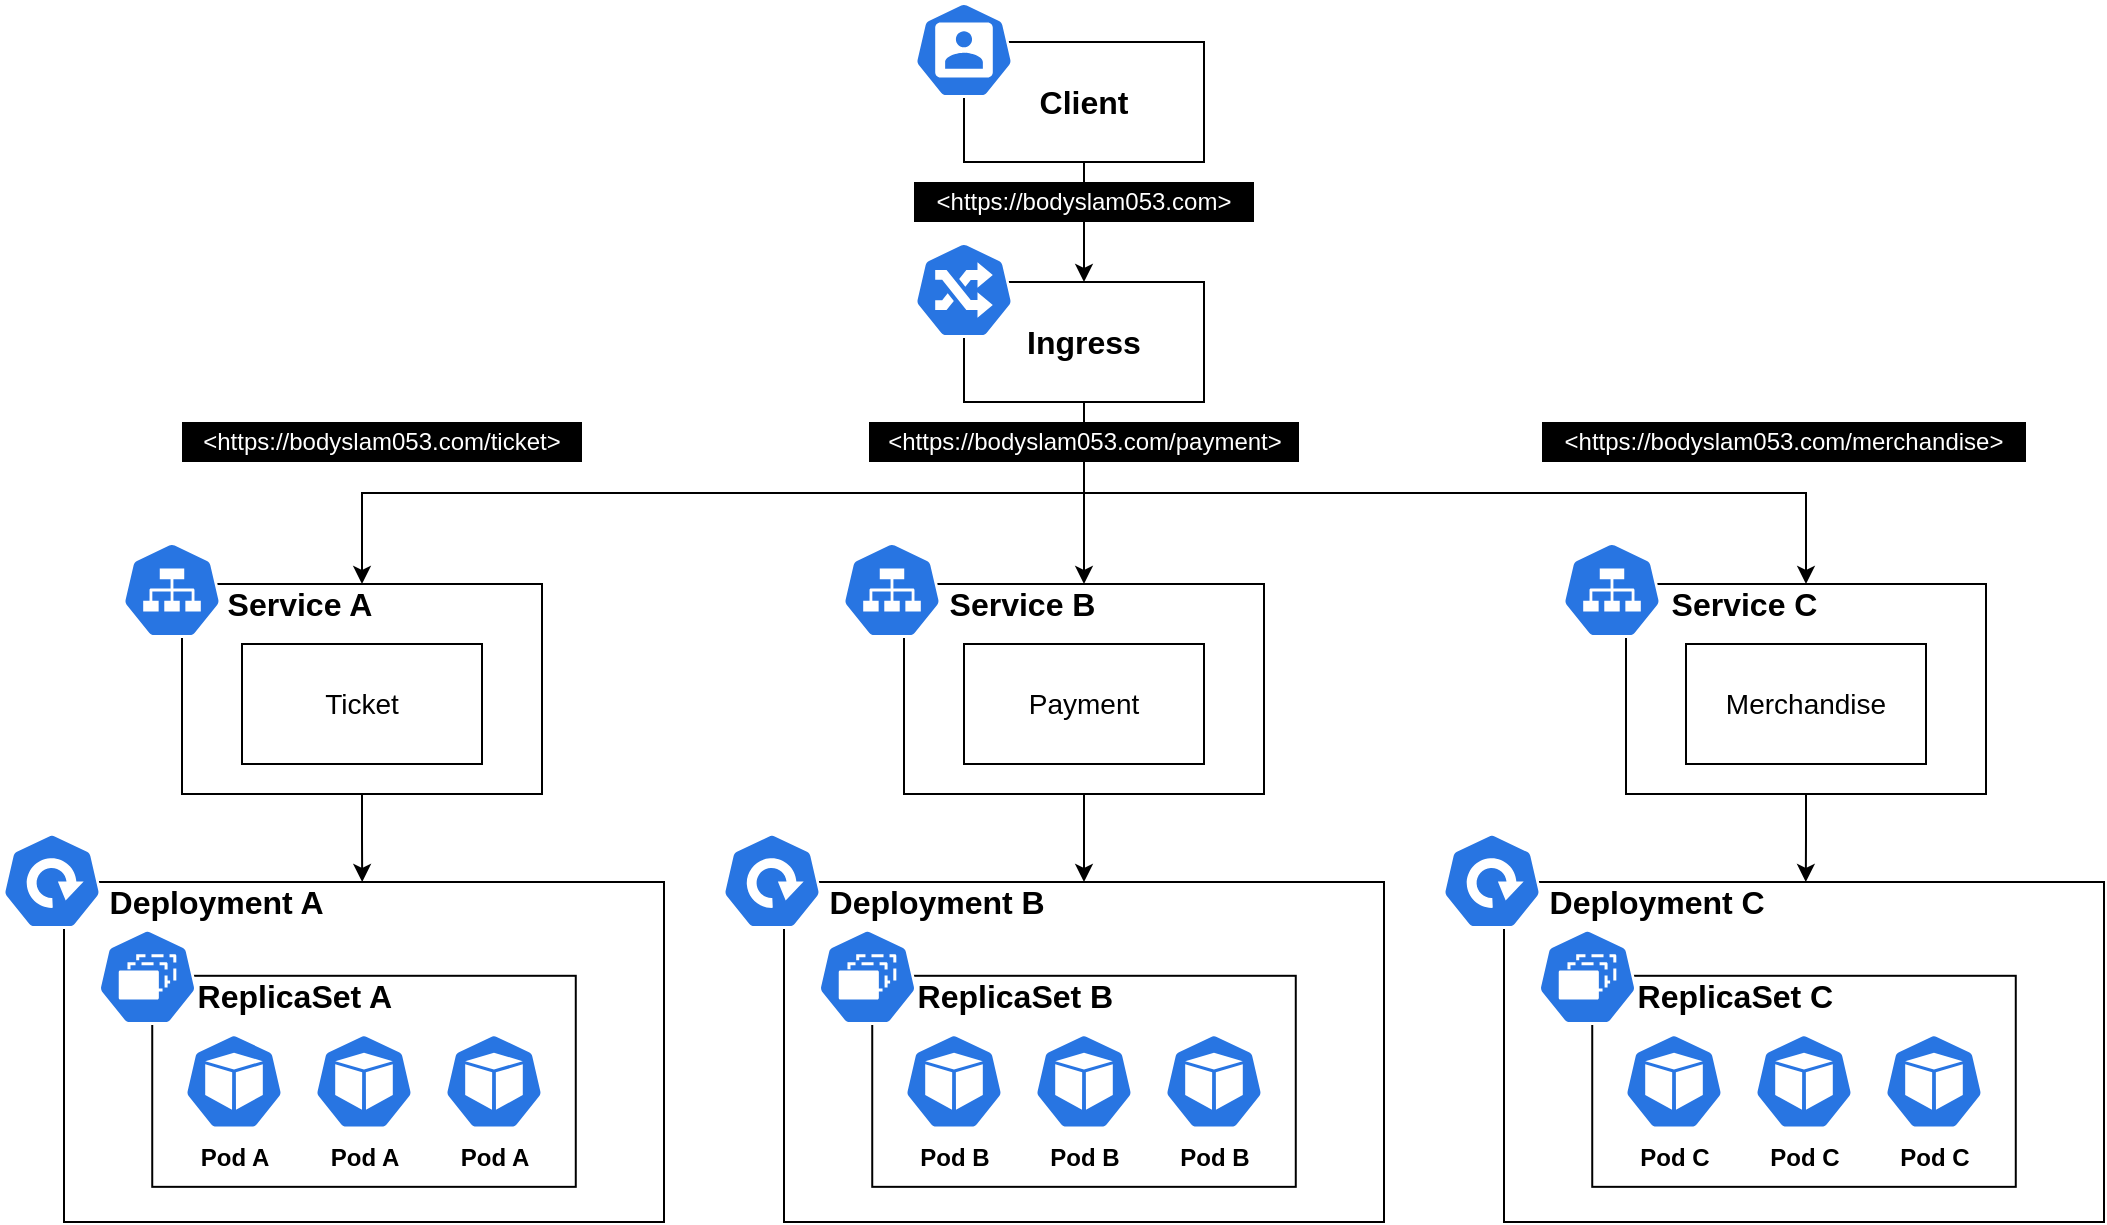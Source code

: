 <mxfile version="22.1.21" type="device">
  <diagram name="Page-1" id="EKRN2DYRQ_DGiYnYbv2F">
    <mxGraphModel dx="1042" dy="617" grid="1" gridSize="10" guides="1" tooltips="1" connect="1" arrows="1" fold="1" page="1" pageScale="1" pageWidth="1169" pageHeight="827" math="0" shadow="0">
      <root>
        <mxCell id="0" />
        <mxCell id="1" parent="0" />
        <mxCell id="bE6PycR4O1oquGe3UkHo-58" value="" style="edgeStyle=orthogonalEdgeStyle;rounded=0;orthogonalLoop=1;jettySize=auto;html=1;" parent="1" source="bE6PycR4O1oquGe3UkHo-1" target="bE6PycR4O1oquGe3UkHo-2" edge="1">
          <mxGeometry relative="1" as="geometry" />
        </mxCell>
        <mxCell id="bE6PycR4O1oquGe3UkHo-1" value="&lt;b&gt;&lt;font style=&quot;font-size: 16px;&quot;&gt;Client&lt;/font&gt;&lt;/b&gt;" style="rounded=0;whiteSpace=wrap;html=1;" parent="1" vertex="1">
          <mxGeometry x="531" y="90" width="120" height="60" as="geometry" />
        </mxCell>
        <mxCell id="bE6PycR4O1oquGe3UkHo-60" style="edgeStyle=orthogonalEdgeStyle;rounded=0;orthogonalLoop=1;jettySize=auto;html=1;entryX=0.5;entryY=0;entryDx=0;entryDy=0;exitX=0.5;exitY=1;exitDx=0;exitDy=0;" parent="1" source="bE6PycR4O1oquGe3UkHo-2" target="bE6PycR4O1oquGe3UkHo-47" edge="1">
          <mxGeometry relative="1" as="geometry" />
        </mxCell>
        <mxCell id="bE6PycR4O1oquGe3UkHo-63" style="edgeStyle=orthogonalEdgeStyle;rounded=0;orthogonalLoop=1;jettySize=auto;html=1;entryX=0.5;entryY=0;entryDx=0;entryDy=0;exitX=0.5;exitY=1;exitDx=0;exitDy=0;" parent="1" source="bE6PycR4O1oquGe3UkHo-2" target="bE6PycR4O1oquGe3UkHo-49" edge="1">
          <mxGeometry relative="1" as="geometry" />
        </mxCell>
        <mxCell id="bE6PycR4O1oquGe3UkHo-64" value="" style="edgeStyle=orthogonalEdgeStyle;rounded=0;orthogonalLoop=1;jettySize=auto;html=1;entryX=0.5;entryY=0;entryDx=0;entryDy=0;" parent="1" source="bE6PycR4O1oquGe3UkHo-2" edge="1" target="bE6PycR4O1oquGe3UkHo-48">
          <mxGeometry relative="1" as="geometry">
            <mxPoint x="585" y="360" as="targetPoint" />
          </mxGeometry>
        </mxCell>
        <mxCell id="bE6PycR4O1oquGe3UkHo-2" value="&lt;b&gt;&lt;font style=&quot;font-size: 16px;&quot;&gt;Ingress&lt;/font&gt;&lt;/b&gt;" style="rounded=0;whiteSpace=wrap;html=1;" parent="1" vertex="1">
          <mxGeometry x="531" y="210" width="120" height="60" as="geometry" />
        </mxCell>
        <mxCell id="bE6PycR4O1oquGe3UkHo-19" value="" style="group;movable=1;resizable=1;rotatable=1;deletable=1;editable=1;locked=0;connectable=1;" parent="1" vertex="1" connectable="0">
          <mxGeometry x="81" y="510" width="300" height="170" as="geometry" />
        </mxCell>
        <mxCell id="bE6PycR4O1oquGe3UkHo-18" value="&lt;h1 style=&quot;font-size: 16px;&quot;&gt;&lt;font style=&quot;font-size: 16px;&quot;&gt;&amp;nbsp; &amp;nbsp; Deployment A&lt;/font&gt;&lt;/h1&gt;&lt;p style=&quot;font-size: 16px;&quot;&gt;&lt;br&gt;&lt;/p&gt;" style="text;html=1;strokeColor=default;fillColor=none;spacing=5;spacingTop=-20;whiteSpace=wrap;overflow=hidden;rounded=0;movable=1;resizable=1;rotatable=1;deletable=1;editable=1;locked=0;connectable=1;" parent="bE6PycR4O1oquGe3UkHo-19" vertex="1">
          <mxGeometry width="300" height="170" as="geometry" />
        </mxCell>
        <mxCell id="bE6PycR4O1oquGe3UkHo-17" value="&lt;h1 style=&quot;font-size: 16px;&quot;&gt;&lt;font style=&quot;font-size: 16px;&quot;&gt;&amp;nbsp; &amp;nbsp; ReplicaSet A&lt;/font&gt;&lt;/h1&gt;&lt;p style=&quot;font-size: 16px;&quot;&gt;&lt;br&gt;&lt;/p&gt;" style="text;html=1;strokeColor=default;fillColor=none;spacing=5;spacingTop=-20;whiteSpace=wrap;overflow=hidden;rounded=0;movable=1;resizable=1;rotatable=1;deletable=1;editable=1;locked=0;connectable=1;" parent="bE6PycR4O1oquGe3UkHo-19" vertex="1">
          <mxGeometry x="44.118" y="46.9" width="211.765" height="105.52" as="geometry" />
        </mxCell>
        <mxCell id="8T-hJCSpSfjuMNclFOEV-6" value="" style="aspect=fixed;sketch=0;html=1;dashed=0;whitespace=wrap;fillColor=#2875E2;strokeColor=#ffffff;points=[[0.005,0.63,0],[0.1,0.2,0],[0.9,0.2,0],[0.5,0,0],[0.995,0.63,0],[0.72,0.99,0],[0.5,1,0],[0.28,0.99,0]];shape=mxgraph.kubernetes.icon2;prIcon=rs" vertex="1" parent="bE6PycR4O1oquGe3UkHo-19">
          <mxGeometry x="16.765" y="23.448" width="50" height="48" as="geometry" />
        </mxCell>
        <mxCell id="8T-hJCSpSfjuMNclFOEV-7" value="&lt;b&gt;Pod A&lt;/b&gt;" style="aspect=fixed;sketch=0;html=1;dashed=0;whitespace=wrap;fillColor=#2875E2;strokeColor=#ffffff;points=[[0.005,0.63,0],[0.1,0.2,0],[0.9,0.2,0],[0.5,0,0],[0.995,0.63,0],[0.72,0.99,0],[0.5,1,0],[0.28,0.99,0]];shape=mxgraph.kubernetes.icon2;prIcon=pod;labelPosition=center;verticalLabelPosition=bottom;align=center;verticalAlign=top;" vertex="1" parent="bE6PycR4O1oquGe3UkHo-19">
          <mxGeometry x="60.004" y="75.664" width="50" height="48" as="geometry" />
        </mxCell>
        <mxCell id="8T-hJCSpSfjuMNclFOEV-8" value="&lt;b&gt;Pod A&lt;/b&gt;" style="aspect=fixed;sketch=0;html=1;dashed=0;whitespace=wrap;fillColor=#2875E2;strokeColor=#ffffff;points=[[0.005,0.63,0],[0.1,0.2,0],[0.9,0.2,0],[0.5,0,0],[0.995,0.63,0],[0.72,0.99,0],[0.5,1,0],[0.28,0.99,0]];shape=mxgraph.kubernetes.icon2;prIcon=pod;labelPosition=center;verticalLabelPosition=bottom;align=center;verticalAlign=top;" vertex="1" parent="bE6PycR4O1oquGe3UkHo-19">
          <mxGeometry x="125" y="75.664" width="50" height="48" as="geometry" />
        </mxCell>
        <mxCell id="8T-hJCSpSfjuMNclFOEV-9" value="&lt;b&gt;Pod A&lt;/b&gt;" style="aspect=fixed;sketch=0;html=1;dashed=0;whitespace=wrap;fillColor=#2875E2;strokeColor=#ffffff;points=[[0.005,0.63,0],[0.1,0.2,0],[0.9,0.2,0],[0.5,0,0],[0.995,0.63,0],[0.72,0.99,0],[0.5,1,0],[0.28,0.99,0]];shape=mxgraph.kubernetes.icon2;prIcon=pod;labelPosition=center;verticalLabelPosition=bottom;align=center;verticalAlign=top;" vertex="1" parent="bE6PycR4O1oquGe3UkHo-19">
          <mxGeometry x="189.995" y="75.664" width="50" height="48" as="geometry" />
        </mxCell>
        <mxCell id="bE6PycR4O1oquGe3UkHo-52" value="" style="group" parent="1" vertex="1" connectable="0">
          <mxGeometry x="140" y="361" width="180" height="105" as="geometry" />
        </mxCell>
        <mxCell id="bE6PycR4O1oquGe3UkHo-47" value="&lt;h1 style=&quot;font-size: 16px;&quot;&gt;&lt;font style=&quot;font-size: 16px;&quot;&gt;&amp;nbsp; &amp;nbsp; Service A&lt;/font&gt;&lt;/h1&gt;&lt;p style=&quot;font-size: 16px;&quot;&gt;&lt;br&gt;&lt;/p&gt;" style="text;html=1;strokeColor=default;fillColor=none;spacing=5;spacingTop=-20;whiteSpace=wrap;overflow=hidden;rounded=0;movable=1;resizable=1;rotatable=1;deletable=1;editable=1;locked=0;connectable=1;container=0;" parent="bE6PycR4O1oquGe3UkHo-52" vertex="1">
          <mxGeometry width="180" height="105" as="geometry" />
        </mxCell>
        <mxCell id="bE6PycR4O1oquGe3UkHo-4" value="&lt;font style=&quot;font-size: 14px;&quot;&gt;Ticket&lt;/font&gt;" style="rounded=0;whiteSpace=wrap;html=1;container=0;" parent="bE6PycR4O1oquGe3UkHo-52" vertex="1">
          <mxGeometry x="30" y="30" width="120" height="60" as="geometry" />
        </mxCell>
        <mxCell id="8T-hJCSpSfjuMNclFOEV-73" value="" style="aspect=fixed;sketch=0;html=1;dashed=0;whitespace=wrap;fillColor=#2875E2;strokeColor=#ffffff;points=[[0.005,0.63,0],[0.1,0.2,0],[0.9,0.2,0],[0.5,0,0],[0.995,0.63,0],[0.72,0.99,0],[0.5,1,0],[0.28,0.99,0]];shape=mxgraph.kubernetes.icon2;prIcon=svc" vertex="1" parent="bE6PycR4O1oquGe3UkHo-52">
          <mxGeometry x="-30" y="-21" width="50" height="48" as="geometry" />
        </mxCell>
        <mxCell id="bE6PycR4O1oquGe3UkHo-53" value="" style="group" parent="1" vertex="1" connectable="0">
          <mxGeometry x="501" y="361" width="180" height="105" as="geometry" />
        </mxCell>
        <mxCell id="bE6PycR4O1oquGe3UkHo-55" value="" style="group" parent="bE6PycR4O1oquGe3UkHo-53" vertex="1" connectable="0">
          <mxGeometry width="180" height="105" as="geometry" />
        </mxCell>
        <mxCell id="bE6PycR4O1oquGe3UkHo-48" value="&lt;h1 style=&quot;font-size: 16px;&quot;&gt;&lt;font style=&quot;font-size: 16px;&quot;&gt;&amp;nbsp; &amp;nbsp; Service B&lt;/font&gt;&lt;/h1&gt;&lt;p style=&quot;font-size: 16px;&quot;&gt;&lt;br&gt;&lt;/p&gt;" style="text;html=1;strokeColor=default;fillColor=none;spacing=5;spacingTop=-20;whiteSpace=wrap;overflow=hidden;rounded=0;movable=1;resizable=1;rotatable=1;deletable=1;editable=1;locked=0;connectable=1;" parent="bE6PycR4O1oquGe3UkHo-55" vertex="1">
          <mxGeometry width="180" height="105" as="geometry" />
        </mxCell>
        <mxCell id="bE6PycR4O1oquGe3UkHo-3" value="&lt;font style=&quot;font-size: 14px;&quot;&gt;Payment&lt;/font&gt;" style="rounded=0;whiteSpace=wrap;html=1;" parent="bE6PycR4O1oquGe3UkHo-55" vertex="1">
          <mxGeometry x="30" y="30" width="120" height="60" as="geometry" />
        </mxCell>
        <mxCell id="bE6PycR4O1oquGe3UkHo-57" value="" style="group" parent="1" vertex="1" connectable="0">
          <mxGeometry x="862" y="361" width="180" height="105" as="geometry" />
        </mxCell>
        <mxCell id="bE6PycR4O1oquGe3UkHo-49" value="&lt;h1 style=&quot;font-size: 16px;&quot;&gt;&lt;font style=&quot;font-size: 16px;&quot;&gt;&amp;nbsp; &amp;nbsp; Service C&lt;/font&gt;&lt;/h1&gt;&lt;p style=&quot;font-size: 16px;&quot;&gt;&lt;br&gt;&lt;/p&gt;" style="text;html=1;strokeColor=default;fillColor=none;spacing=5;spacingTop=-20;whiteSpace=wrap;overflow=hidden;rounded=0;movable=1;resizable=1;rotatable=1;deletable=1;editable=1;locked=0;connectable=1;" parent="bE6PycR4O1oquGe3UkHo-57" vertex="1">
          <mxGeometry width="180" height="105" as="geometry" />
        </mxCell>
        <mxCell id="bE6PycR4O1oquGe3UkHo-7" value="&lt;font style=&quot;font-size: 14px;&quot;&gt;Merchandise&lt;/font&gt;" style="rounded=0;whiteSpace=wrap;html=1;" parent="bE6PycR4O1oquGe3UkHo-57" vertex="1">
          <mxGeometry x="30" y="30" width="120" height="60" as="geometry" />
        </mxCell>
        <mxCell id="8T-hJCSpSfjuMNclFOEV-77" value="" style="aspect=fixed;sketch=0;html=1;dashed=0;whitespace=wrap;fillColor=#2875E2;strokeColor=#ffffff;points=[[0.005,0.63,0],[0.1,0.2,0],[0.9,0.2,0],[0.5,0,0],[0.995,0.63,0],[0.72,0.99,0],[0.5,1,0],[0.28,0.99,0]];shape=mxgraph.kubernetes.icon2;prIcon=svc" vertex="1" parent="bE6PycR4O1oquGe3UkHo-57">
          <mxGeometry x="-32" y="-21" width="50" height="48" as="geometry" />
        </mxCell>
        <mxCell id="bE6PycR4O1oquGe3UkHo-70" style="edgeStyle=orthogonalEdgeStyle;rounded=0;orthogonalLoop=1;jettySize=auto;html=1;exitX=0.5;exitY=1;exitDx=0;exitDy=0;entryX=0.5;entryY=0;entryDx=0;entryDy=0;" parent="1" source="bE6PycR4O1oquGe3UkHo-48" target="8T-hJCSpSfjuMNclFOEV-58" edge="1">
          <mxGeometry relative="1" as="geometry">
            <mxPoint x="585" y="510" as="targetPoint" />
          </mxGeometry>
        </mxCell>
        <mxCell id="bE6PycR4O1oquGe3UkHo-71" style="edgeStyle=orthogonalEdgeStyle;rounded=0;orthogonalLoop=1;jettySize=auto;html=1;exitX=0.5;exitY=1;exitDx=0;exitDy=0;entryX=0.497;entryY=0;entryDx=0;entryDy=0;entryPerimeter=0;" parent="1" source="bE6PycR4O1oquGe3UkHo-47" target="bE6PycR4O1oquGe3UkHo-18" edge="1">
          <mxGeometry relative="1" as="geometry" />
        </mxCell>
        <mxCell id="bE6PycR4O1oquGe3UkHo-72" style="edgeStyle=orthogonalEdgeStyle;rounded=0;orthogonalLoop=1;jettySize=auto;html=1;entryX=0.535;entryY=0;entryDx=0;entryDy=0;entryPerimeter=0;" parent="1" source="bE6PycR4O1oquGe3UkHo-49" edge="1">
          <mxGeometry relative="1" as="geometry">
            <mxPoint x="951.9" y="510" as="targetPoint" />
          </mxGeometry>
        </mxCell>
        <mxCell id="bE6PycR4O1oquGe3UkHo-73" value="&amp;lt;https://bodyslam053.com&amp;gt;" style="text;html=1;strokeColor=none;fillColor=#000000;align=center;verticalAlign=middle;whiteSpace=wrap;rounded=0;fontColor=#FFFFFF;" parent="1" vertex="1">
          <mxGeometry x="506" y="160" width="170" height="20" as="geometry" />
        </mxCell>
        <mxCell id="bE6PycR4O1oquGe3UkHo-74" value="&amp;lt;https://bodyslam053.com/ticket&amp;gt;" style="text;html=1;strokeColor=none;fillColor=#000000;align=center;verticalAlign=middle;whiteSpace=wrap;rounded=0;fontColor=#FFFFFF;" parent="1" vertex="1">
          <mxGeometry x="140" y="280" width="200" height="20" as="geometry" />
        </mxCell>
        <mxCell id="bE6PycR4O1oquGe3UkHo-75" value="&amp;lt;https://bodyslam053.com/payment&amp;gt;" style="text;html=1;strokeColor=none;fillColor=#000000;align=center;verticalAlign=middle;whiteSpace=wrap;rounded=0;fontColor=#FFFFFF;" parent="1" vertex="1">
          <mxGeometry x="483.5" y="280" width="215" height="20" as="geometry" />
        </mxCell>
        <mxCell id="bE6PycR4O1oquGe3UkHo-76" value="&amp;lt;https://bodyslam053.com/merchandise&amp;gt;" style="text;html=1;strokeColor=none;fillColor=#000000;align=center;verticalAlign=middle;whiteSpace=wrap;rounded=0;fontColor=#FFFFFF;" parent="1" vertex="1">
          <mxGeometry x="820" y="280" width="242" height="20" as="geometry" />
        </mxCell>
        <mxCell id="8T-hJCSpSfjuMNclFOEV-1" value="" style="aspect=fixed;sketch=0;html=1;dashed=0;whitespace=wrap;fillColor=#2875E2;strokeColor=#ffffff;points=[[0.005,0.63,0],[0.1,0.2,0],[0.9,0.2,0],[0.5,0,0],[0.995,0.63,0],[0.72,0.99,0],[0.5,1,0],[0.28,0.99,0]];shape=mxgraph.kubernetes.icon2;prIcon=user" vertex="1" parent="1">
          <mxGeometry x="506" y="70" width="50" height="48" as="geometry" />
        </mxCell>
        <mxCell id="8T-hJCSpSfjuMNclFOEV-2" value="" style="aspect=fixed;sketch=0;html=1;dashed=0;whitespace=wrap;fillColor=#2875E2;strokeColor=#ffffff;points=[[0.005,0.63,0],[0.1,0.2,0],[0.9,0.2,0],[0.5,0,0],[0.995,0.63,0],[0.72,0.99,0],[0.5,1,0],[0.28,0.99,0]];shape=mxgraph.kubernetes.icon2;prIcon=ing" vertex="1" parent="1">
          <mxGeometry x="506" y="190" width="50" height="48" as="geometry" />
        </mxCell>
        <mxCell id="8T-hJCSpSfjuMNclFOEV-5" value="" style="aspect=fixed;sketch=0;html=1;dashed=0;whitespace=wrap;fillColor=#2875E2;strokeColor=#ffffff;points=[[0.005,0.63,0],[0.1,0.2,0],[0.9,0.2,0],[0.5,0,0],[0.995,0.63,0],[0.72,0.99,0],[0.5,1,0],[0.28,0.99,0]];shape=mxgraph.kubernetes.icon2;prIcon=deploy" vertex="1" parent="1">
          <mxGeometry x="50" y="485.452" width="50" height="48" as="geometry" />
        </mxCell>
        <mxCell id="8T-hJCSpSfjuMNclFOEV-57" value="" style="group;movable=1;resizable=1;rotatable=1;deletable=1;editable=1;locked=0;connectable=1;" vertex="1" connectable="0" parent="1">
          <mxGeometry x="441" y="510" width="300" height="170" as="geometry" />
        </mxCell>
        <mxCell id="8T-hJCSpSfjuMNclFOEV-58" value="&lt;h1 style=&quot;font-size: 16px;&quot;&gt;&lt;font style=&quot;font-size: 16px;&quot;&gt;&amp;nbsp; &amp;nbsp; Deployment B&lt;/font&gt;&lt;/h1&gt;&lt;p style=&quot;font-size: 16px;&quot;&gt;&lt;br&gt;&lt;/p&gt;" style="text;html=1;strokeColor=default;fillColor=none;spacing=5;spacingTop=-20;whiteSpace=wrap;overflow=hidden;rounded=0;movable=1;resizable=1;rotatable=1;deletable=1;editable=1;locked=0;connectable=1;" vertex="1" parent="8T-hJCSpSfjuMNclFOEV-57">
          <mxGeometry width="300" height="170" as="geometry" />
        </mxCell>
        <mxCell id="8T-hJCSpSfjuMNclFOEV-59" value="&lt;h1 style=&quot;font-size: 16px;&quot;&gt;&lt;font style=&quot;font-size: 16px;&quot;&gt;&amp;nbsp; &amp;nbsp; ReplicaSet B&lt;/font&gt;&lt;/h1&gt;&lt;p style=&quot;font-size: 16px;&quot;&gt;&lt;br&gt;&lt;/p&gt;" style="text;html=1;strokeColor=default;fillColor=none;spacing=5;spacingTop=-20;whiteSpace=wrap;overflow=hidden;rounded=0;movable=1;resizable=1;rotatable=1;deletable=1;editable=1;locked=0;connectable=1;" vertex="1" parent="8T-hJCSpSfjuMNclFOEV-57">
          <mxGeometry x="44.118" y="46.9" width="211.765" height="105.52" as="geometry" />
        </mxCell>
        <mxCell id="8T-hJCSpSfjuMNclFOEV-60" value="" style="aspect=fixed;sketch=0;html=1;dashed=0;whitespace=wrap;fillColor=#2875E2;strokeColor=#ffffff;points=[[0.005,0.63,0],[0.1,0.2,0],[0.9,0.2,0],[0.5,0,0],[0.995,0.63,0],[0.72,0.99,0],[0.5,1,0],[0.28,0.99,0]];shape=mxgraph.kubernetes.icon2;prIcon=rs" vertex="1" parent="8T-hJCSpSfjuMNclFOEV-57">
          <mxGeometry x="16.765" y="23.448" width="50" height="48" as="geometry" />
        </mxCell>
        <mxCell id="8T-hJCSpSfjuMNclFOEV-61" value="&lt;b&gt;Pod B&lt;/b&gt;" style="aspect=fixed;sketch=0;html=1;dashed=0;whitespace=wrap;fillColor=#2875E2;strokeColor=#ffffff;points=[[0.005,0.63,0],[0.1,0.2,0],[0.9,0.2,0],[0.5,0,0],[0.995,0.63,0],[0.72,0.99,0],[0.5,1,0],[0.28,0.99,0]];shape=mxgraph.kubernetes.icon2;prIcon=pod;labelPosition=center;verticalLabelPosition=bottom;align=center;verticalAlign=top;" vertex="1" parent="8T-hJCSpSfjuMNclFOEV-57">
          <mxGeometry x="60.004" y="75.664" width="50" height="48" as="geometry" />
        </mxCell>
        <mxCell id="8T-hJCSpSfjuMNclFOEV-62" value="&lt;b&gt;Pod B&lt;/b&gt;" style="aspect=fixed;sketch=0;html=1;dashed=0;whitespace=wrap;fillColor=#2875E2;strokeColor=#ffffff;points=[[0.005,0.63,0],[0.1,0.2,0],[0.9,0.2,0],[0.5,0,0],[0.995,0.63,0],[0.72,0.99,0],[0.5,1,0],[0.28,0.99,0]];shape=mxgraph.kubernetes.icon2;prIcon=pod;labelPosition=center;verticalLabelPosition=bottom;align=center;verticalAlign=top;" vertex="1" parent="8T-hJCSpSfjuMNclFOEV-57">
          <mxGeometry x="125" y="75.664" width="50" height="48" as="geometry" />
        </mxCell>
        <mxCell id="8T-hJCSpSfjuMNclFOEV-63" value="&lt;b&gt;Pod B&lt;/b&gt;" style="aspect=fixed;sketch=0;html=1;dashed=0;whitespace=wrap;fillColor=#2875E2;strokeColor=#ffffff;points=[[0.005,0.63,0],[0.1,0.2,0],[0.9,0.2,0],[0.5,0,0],[0.995,0.63,0],[0.72,0.99,0],[0.5,1,0],[0.28,0.99,0]];shape=mxgraph.kubernetes.icon2;prIcon=pod;labelPosition=center;verticalLabelPosition=bottom;align=center;verticalAlign=top;" vertex="1" parent="8T-hJCSpSfjuMNclFOEV-57">
          <mxGeometry x="189.995" y="75.664" width="50" height="48" as="geometry" />
        </mxCell>
        <mxCell id="8T-hJCSpSfjuMNclFOEV-64" value="" style="aspect=fixed;sketch=0;html=1;dashed=0;whitespace=wrap;fillColor=#2875E2;strokeColor=#ffffff;points=[[0.005,0.63,0],[0.1,0.2,0],[0.9,0.2,0],[0.5,0,0],[0.995,0.63,0],[0.72,0.99,0],[0.5,1,0],[0.28,0.99,0]];shape=mxgraph.kubernetes.icon2;prIcon=deploy" vertex="1" parent="1">
          <mxGeometry x="410" y="485.452" width="50" height="48" as="geometry" />
        </mxCell>
        <mxCell id="8T-hJCSpSfjuMNclFOEV-65" value="" style="group;movable=1;resizable=1;rotatable=1;deletable=1;editable=1;locked=0;connectable=1;" vertex="1" connectable="0" parent="1">
          <mxGeometry x="801" y="510" width="300" height="170" as="geometry" />
        </mxCell>
        <mxCell id="8T-hJCSpSfjuMNclFOEV-66" value="&lt;h1 style=&quot;font-size: 16px;&quot;&gt;&lt;font style=&quot;font-size: 16px;&quot;&gt;&amp;nbsp; &amp;nbsp; Deployment C&lt;/font&gt;&lt;/h1&gt;&lt;p style=&quot;font-size: 16px;&quot;&gt;&lt;br&gt;&lt;/p&gt;" style="text;html=1;strokeColor=default;fillColor=none;spacing=5;spacingTop=-20;whiteSpace=wrap;overflow=hidden;rounded=0;movable=1;resizable=1;rotatable=1;deletable=1;editable=1;locked=0;connectable=1;" vertex="1" parent="8T-hJCSpSfjuMNclFOEV-65">
          <mxGeometry width="300" height="170" as="geometry" />
        </mxCell>
        <mxCell id="8T-hJCSpSfjuMNclFOEV-67" value="&lt;h1 style=&quot;font-size: 16px;&quot;&gt;&lt;font style=&quot;font-size: 16px;&quot;&gt;&amp;nbsp; &amp;nbsp; ReplicaSet C&lt;/font&gt;&lt;/h1&gt;&lt;p style=&quot;font-size: 16px;&quot;&gt;&lt;br&gt;&lt;/p&gt;" style="text;html=1;strokeColor=default;fillColor=none;spacing=5;spacingTop=-20;whiteSpace=wrap;overflow=hidden;rounded=0;movable=1;resizable=1;rotatable=1;deletable=1;editable=1;locked=0;connectable=1;" vertex="1" parent="8T-hJCSpSfjuMNclFOEV-65">
          <mxGeometry x="44.118" y="46.9" width="211.765" height="105.52" as="geometry" />
        </mxCell>
        <mxCell id="8T-hJCSpSfjuMNclFOEV-68" value="" style="aspect=fixed;sketch=0;html=1;dashed=0;whitespace=wrap;fillColor=#2875E2;strokeColor=#ffffff;points=[[0.005,0.63,0],[0.1,0.2,0],[0.9,0.2,0],[0.5,0,0],[0.995,0.63,0],[0.72,0.99,0],[0.5,1,0],[0.28,0.99,0]];shape=mxgraph.kubernetes.icon2;prIcon=rs" vertex="1" parent="8T-hJCSpSfjuMNclFOEV-65">
          <mxGeometry x="16.765" y="23.448" width="50" height="48" as="geometry" />
        </mxCell>
        <mxCell id="8T-hJCSpSfjuMNclFOEV-69" value="&lt;b&gt;Pod C&lt;/b&gt;" style="aspect=fixed;sketch=0;html=1;dashed=0;whitespace=wrap;fillColor=#2875E2;strokeColor=#ffffff;points=[[0.005,0.63,0],[0.1,0.2,0],[0.9,0.2,0],[0.5,0,0],[0.995,0.63,0],[0.72,0.99,0],[0.5,1,0],[0.28,0.99,0]];shape=mxgraph.kubernetes.icon2;prIcon=pod;labelPosition=center;verticalLabelPosition=bottom;align=center;verticalAlign=top;" vertex="1" parent="8T-hJCSpSfjuMNclFOEV-65">
          <mxGeometry x="60.004" y="75.664" width="50" height="48" as="geometry" />
        </mxCell>
        <mxCell id="8T-hJCSpSfjuMNclFOEV-70" value="&lt;b&gt;Pod C&lt;/b&gt;" style="aspect=fixed;sketch=0;html=1;dashed=0;whitespace=wrap;fillColor=#2875E2;strokeColor=#ffffff;points=[[0.005,0.63,0],[0.1,0.2,0],[0.9,0.2,0],[0.5,0,0],[0.995,0.63,0],[0.72,0.99,0],[0.5,1,0],[0.28,0.99,0]];shape=mxgraph.kubernetes.icon2;prIcon=pod;labelPosition=center;verticalLabelPosition=bottom;align=center;verticalAlign=top;" vertex="1" parent="8T-hJCSpSfjuMNclFOEV-65">
          <mxGeometry x="125" y="75.664" width="50" height="48" as="geometry" />
        </mxCell>
        <mxCell id="8T-hJCSpSfjuMNclFOEV-71" value="&lt;b&gt;Pod C&lt;/b&gt;" style="aspect=fixed;sketch=0;html=1;dashed=0;whitespace=wrap;fillColor=#2875E2;strokeColor=#ffffff;points=[[0.005,0.63,0],[0.1,0.2,0],[0.9,0.2,0],[0.5,0,0],[0.995,0.63,0],[0.72,0.99,0],[0.5,1,0],[0.28,0.99,0]];shape=mxgraph.kubernetes.icon2;prIcon=pod;labelPosition=center;verticalLabelPosition=bottom;align=center;verticalAlign=top;" vertex="1" parent="8T-hJCSpSfjuMNclFOEV-65">
          <mxGeometry x="189.995" y="75.664" width="50" height="48" as="geometry" />
        </mxCell>
        <mxCell id="8T-hJCSpSfjuMNclFOEV-72" value="" style="aspect=fixed;sketch=0;html=1;dashed=0;whitespace=wrap;fillColor=#2875E2;strokeColor=#ffffff;points=[[0.005,0.63,0],[0.1,0.2,0],[0.9,0.2,0],[0.5,0,0],[0.995,0.63,0],[0.72,0.99,0],[0.5,1,0],[0.28,0.99,0]];shape=mxgraph.kubernetes.icon2;prIcon=deploy" vertex="1" parent="1">
          <mxGeometry x="770" y="485.452" width="50" height="48" as="geometry" />
        </mxCell>
        <mxCell id="8T-hJCSpSfjuMNclFOEV-76" value="" style="aspect=fixed;sketch=0;html=1;dashed=0;whitespace=wrap;fillColor=#2875E2;strokeColor=#ffffff;points=[[0.005,0.63,0],[0.1,0.2,0],[0.9,0.2,0],[0.5,0,0],[0.995,0.63,0],[0.72,0.99,0],[0.5,1,0],[0.28,0.99,0]];shape=mxgraph.kubernetes.icon2;prIcon=svc" vertex="1" parent="1">
          <mxGeometry x="470" y="340" width="50" height="48" as="geometry" />
        </mxCell>
      </root>
    </mxGraphModel>
  </diagram>
</mxfile>
